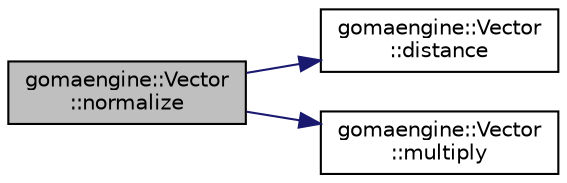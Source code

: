 digraph "gomaengine::Vector::normalize"
{
 // LATEX_PDF_SIZE
  edge [fontname="Helvetica",fontsize="10",labelfontname="Helvetica",labelfontsize="10"];
  node [fontname="Helvetica",fontsize="10",shape=record];
  rankdir="LR";
  Node1 [label="gomaengine::Vector\l::normalize",height=0.2,width=0.4,color="black", fillcolor="grey75", style="filled", fontcolor="black",tooltip="Funcion que calcula el vector unitario de si mismo"];
  Node1 -> Node2 [color="midnightblue",fontsize="10",style="solid",fontname="Helvetica"];
  Node2 [label="gomaengine::Vector\l::distance",height=0.2,width=0.4,color="black", fillcolor="white", style="filled",URL="$structgomaengine_1_1_vector.html#a42bde5df1aa513349980ee4f9b72cc30",tooltip="Funcion que calcula la distancia euclidiana entre dos vectores"];
  Node1 -> Node3 [color="midnightblue",fontsize="10",style="solid",fontname="Helvetica"];
  Node3 [label="gomaengine::Vector\l::multiply",height=0.2,width=0.4,color="black", fillcolor="white", style="filled",URL="$structgomaengine_1_1_vector.html#ad477270cac80be776c49e2e8ac1c01b9",tooltip="Funcion que multiplica el Vector por una constante y lo devuelve."];
}
